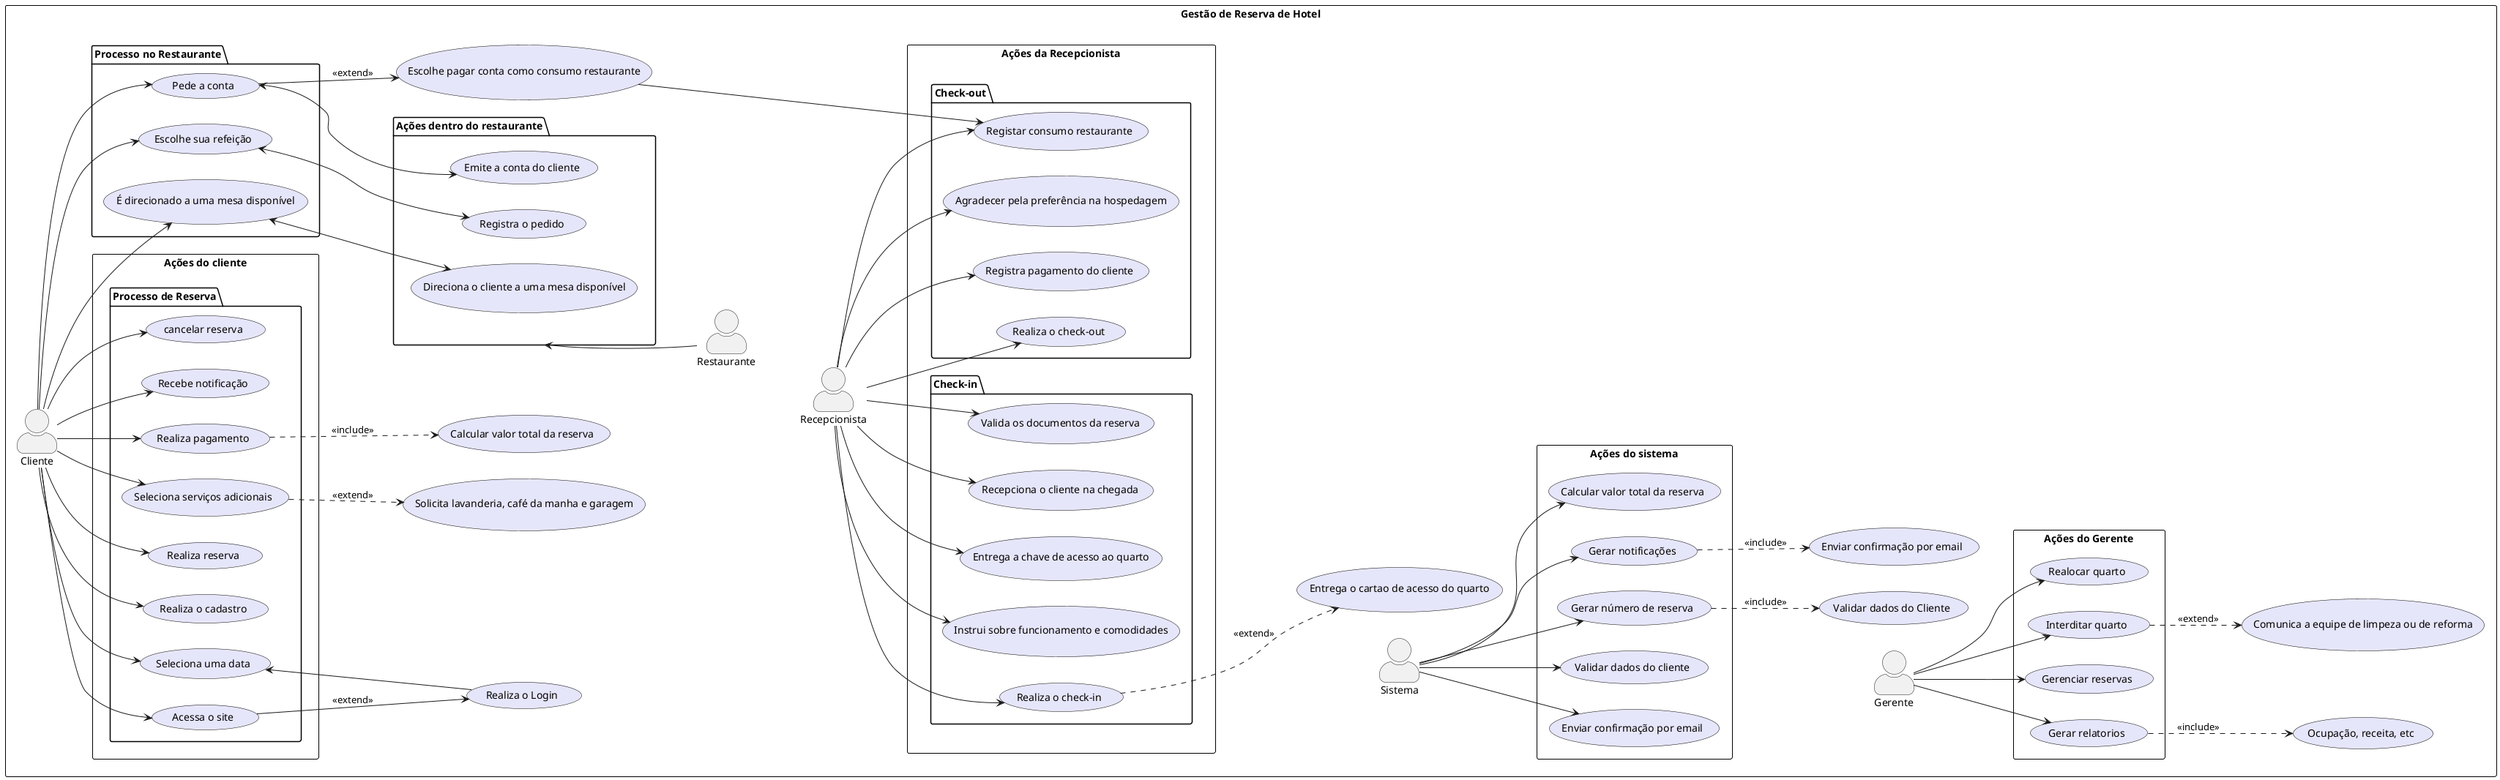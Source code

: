 @@startuml 
left to right direction
skinparam HorizontalSpacing 100
skinparam actorStyle awesome
skinparam UsecaseBackgroundColor #lavender
skinparam UsecaseBorderColor #black
skinparam rectangle {
  Shadowing false
  BorderColor Black
}



rectangle "Gestão de Reserva de Hotel" {

    'Atores'
    actor Cliente
    actor Recepcionista
    actor Gerente 
    actor Sistema 
    actor Restaurante 

    'Casos de Uso do cliente'

    rectangle "Ações do cliente" as C {
        package "Processo de Reserva" as 1C {
            usecase "Acessa o site" as C1
            usecase "Realiza o cadastro" as C2 
            usecase "Seleciona uma data" as C3
            usecase "Realiza reserva" as C4
            usecase "Seleciona serviços adicionais" as C5
            usecase "Realiza pagamento" as C6
            usecase "Recebe notificação" as C7
            usecase "cancelar reserva" as C9 
            

        }
    
        Cliente -left-> C1
        Cliente --> C2
        Cliente --> C3
        Cliente --> C4 
        Cliente --> C5 
        Cliente --> C6 
        Cliente --> C7 
        Cliente --> C9
        
       
    } 

    package "Processo no Restaurante" as 2C {
            usecase "É direcionado a uma mesa disponível" as C10
            usecase "Escolhe sua refeição" as C12
            usecase "Pede a conta" as C14
        
            Cliente --> C10
            Cliente --> C12 
            Cliente --> C14
        
    }
    

    'casos de uso restaurante
    package "Ações dentro do restaurante" as RT {
        usecase "Direciona o cliente a uma mesa disponível"     as R1
        usecase "Registra o pedido"                             as R3
        usecase "Emite a conta do cliente"                      as R6 


    }

    C10 <--> R1
    C12 <--> R3 
    C14 <--> R6

    Restaurante -up-> RT


    'casos de uso da recepcionista
    
    rectangle "Ações da Recepcionista" as R {
        package "Check-in" as 1R {
            usecase "Recepciona o cliente na chegada"               as UC1
            usecase "Valida os documentos da reserva"               as UC3
            usecase "Realiza o check-in"                            as UC4
            usecase "Instrui sobre funcionamento e comodidades"     as UC7
            usecase "Entrega a chave de acesso ao quarto"           as UC8
        }    
        
        package "Check-out" as 2R {
            usecase "Realiza o check-out"                           as UC10
            usecase "Registar consumo restaurante"                  as UC11
            usecase "Registra pagamento do cliente"                            as UC12 
            usecase "Agradecer pela preferência na hospedagem"      as UC13
        
        
        }
    }

        Recepcionista --> UC1
        Recepcionista --> UC3
        Recepcionista --> UC4
        Recepcionista --> UC7
        Recepcionista --> UC8
        Recepcionista --> UC10
        Recepcionista --> UC11
        Recepcionista --> UC12
        Recepcionista --> UC13

        usecase "Entrega o cartao de acesso do quarto" as UC14
        UC4 ..> UC14 : <<extend>>


    rectangle "Ações do Gerente" as G {
        usecase "Gerar relatorios" as G1   
        usecase "Gerenciar reservas" as G2
        usecase "Interditar quarto" as G3
        usecase "Realocar quarto" as G4

    }

    Gerente --> G1
    Gerente --> G2
    Gerente-->G3
    Gerente-->G4

    usecase "Ocupação, receita, etc" as G5
    usecase "Comunica a equipe de limpeza ou de reforma" as G6

    G1 ..> G5 : <<include>>
    G3 ..> G6 : <<extend>>
    




 
    rectangle "Ações do sistema" as S {
        usecase "Enviar confirmação por email"         as S2
        usecase "Validar dados do cliente"             as S3
        usecase "Gerar número de reserva"              as S4
        usecase "Gerar notificações"                   as S5
        usecase "Calcular valor total da reserva"      as S8

        Sistema --> S2
        Sistema --> S3
        Sistema --> S4
        Sistema --> S5
        Sistema --> S8

    }

    usecase "Enviar confirmação por email" as S9
    usecase "Validar dados do Cliente" as S10
    usecase "Solicita lavanderia, café da manha e garagem" as CL11
    usecase "Calcular valor total da reserva" as CL12


    S5 ..> S9 : <<include>>
    S4 ..> S10 : <<include>>
    C5 ..> CL11 : <<extend>>
    C6 ..> CL12 : <<include>>




    usecase "Realiza o Login" as ex1
    C1 --> ex1 : <<extend>>
    ex1 -left-> C3

    usecase "Escolhe pagar conta como consumo restaurante" as ex2
    C14 --> ex2 : <<extend>>

     
    node " " as ESPACO
    skinparam NodeBorderColor white
    skinparam NodeBackgroundColor white

    
    R-[hidden]->Sistema
    S2-[hidden]->Gerente

    RT-[hidden]-> Restaurante
    Restaurante-[hidden]->Recepcionista
    
    
    ex2 --> UC11





}
@@enduml